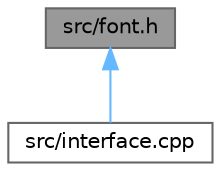 digraph "src/font.h"
{
 // LATEX_PDF_SIZE
  bgcolor="transparent";
  edge [fontname=Helvetica,fontsize=10,labelfontname=Helvetica,labelfontsize=10];
  node [fontname=Helvetica,fontsize=10,shape=box,height=0.2,width=0.4];
  Node1 [label="src/font.h",height=0.2,width=0.4,color="gray40", fillcolor="grey60", style="filled", fontcolor="black",tooltip="This file contains some fonts as a unsigned char arrays."];
  Node1 -> Node2 [dir="back",color="steelblue1",style="solid"];
  Node2 [label="src/interface.cpp",height=0.2,width=0.4,color="grey40", fillcolor="white", style="filled",URL="$interface_8cpp.html",tooltip="This file contains the text user interface for the emath library."];
}
